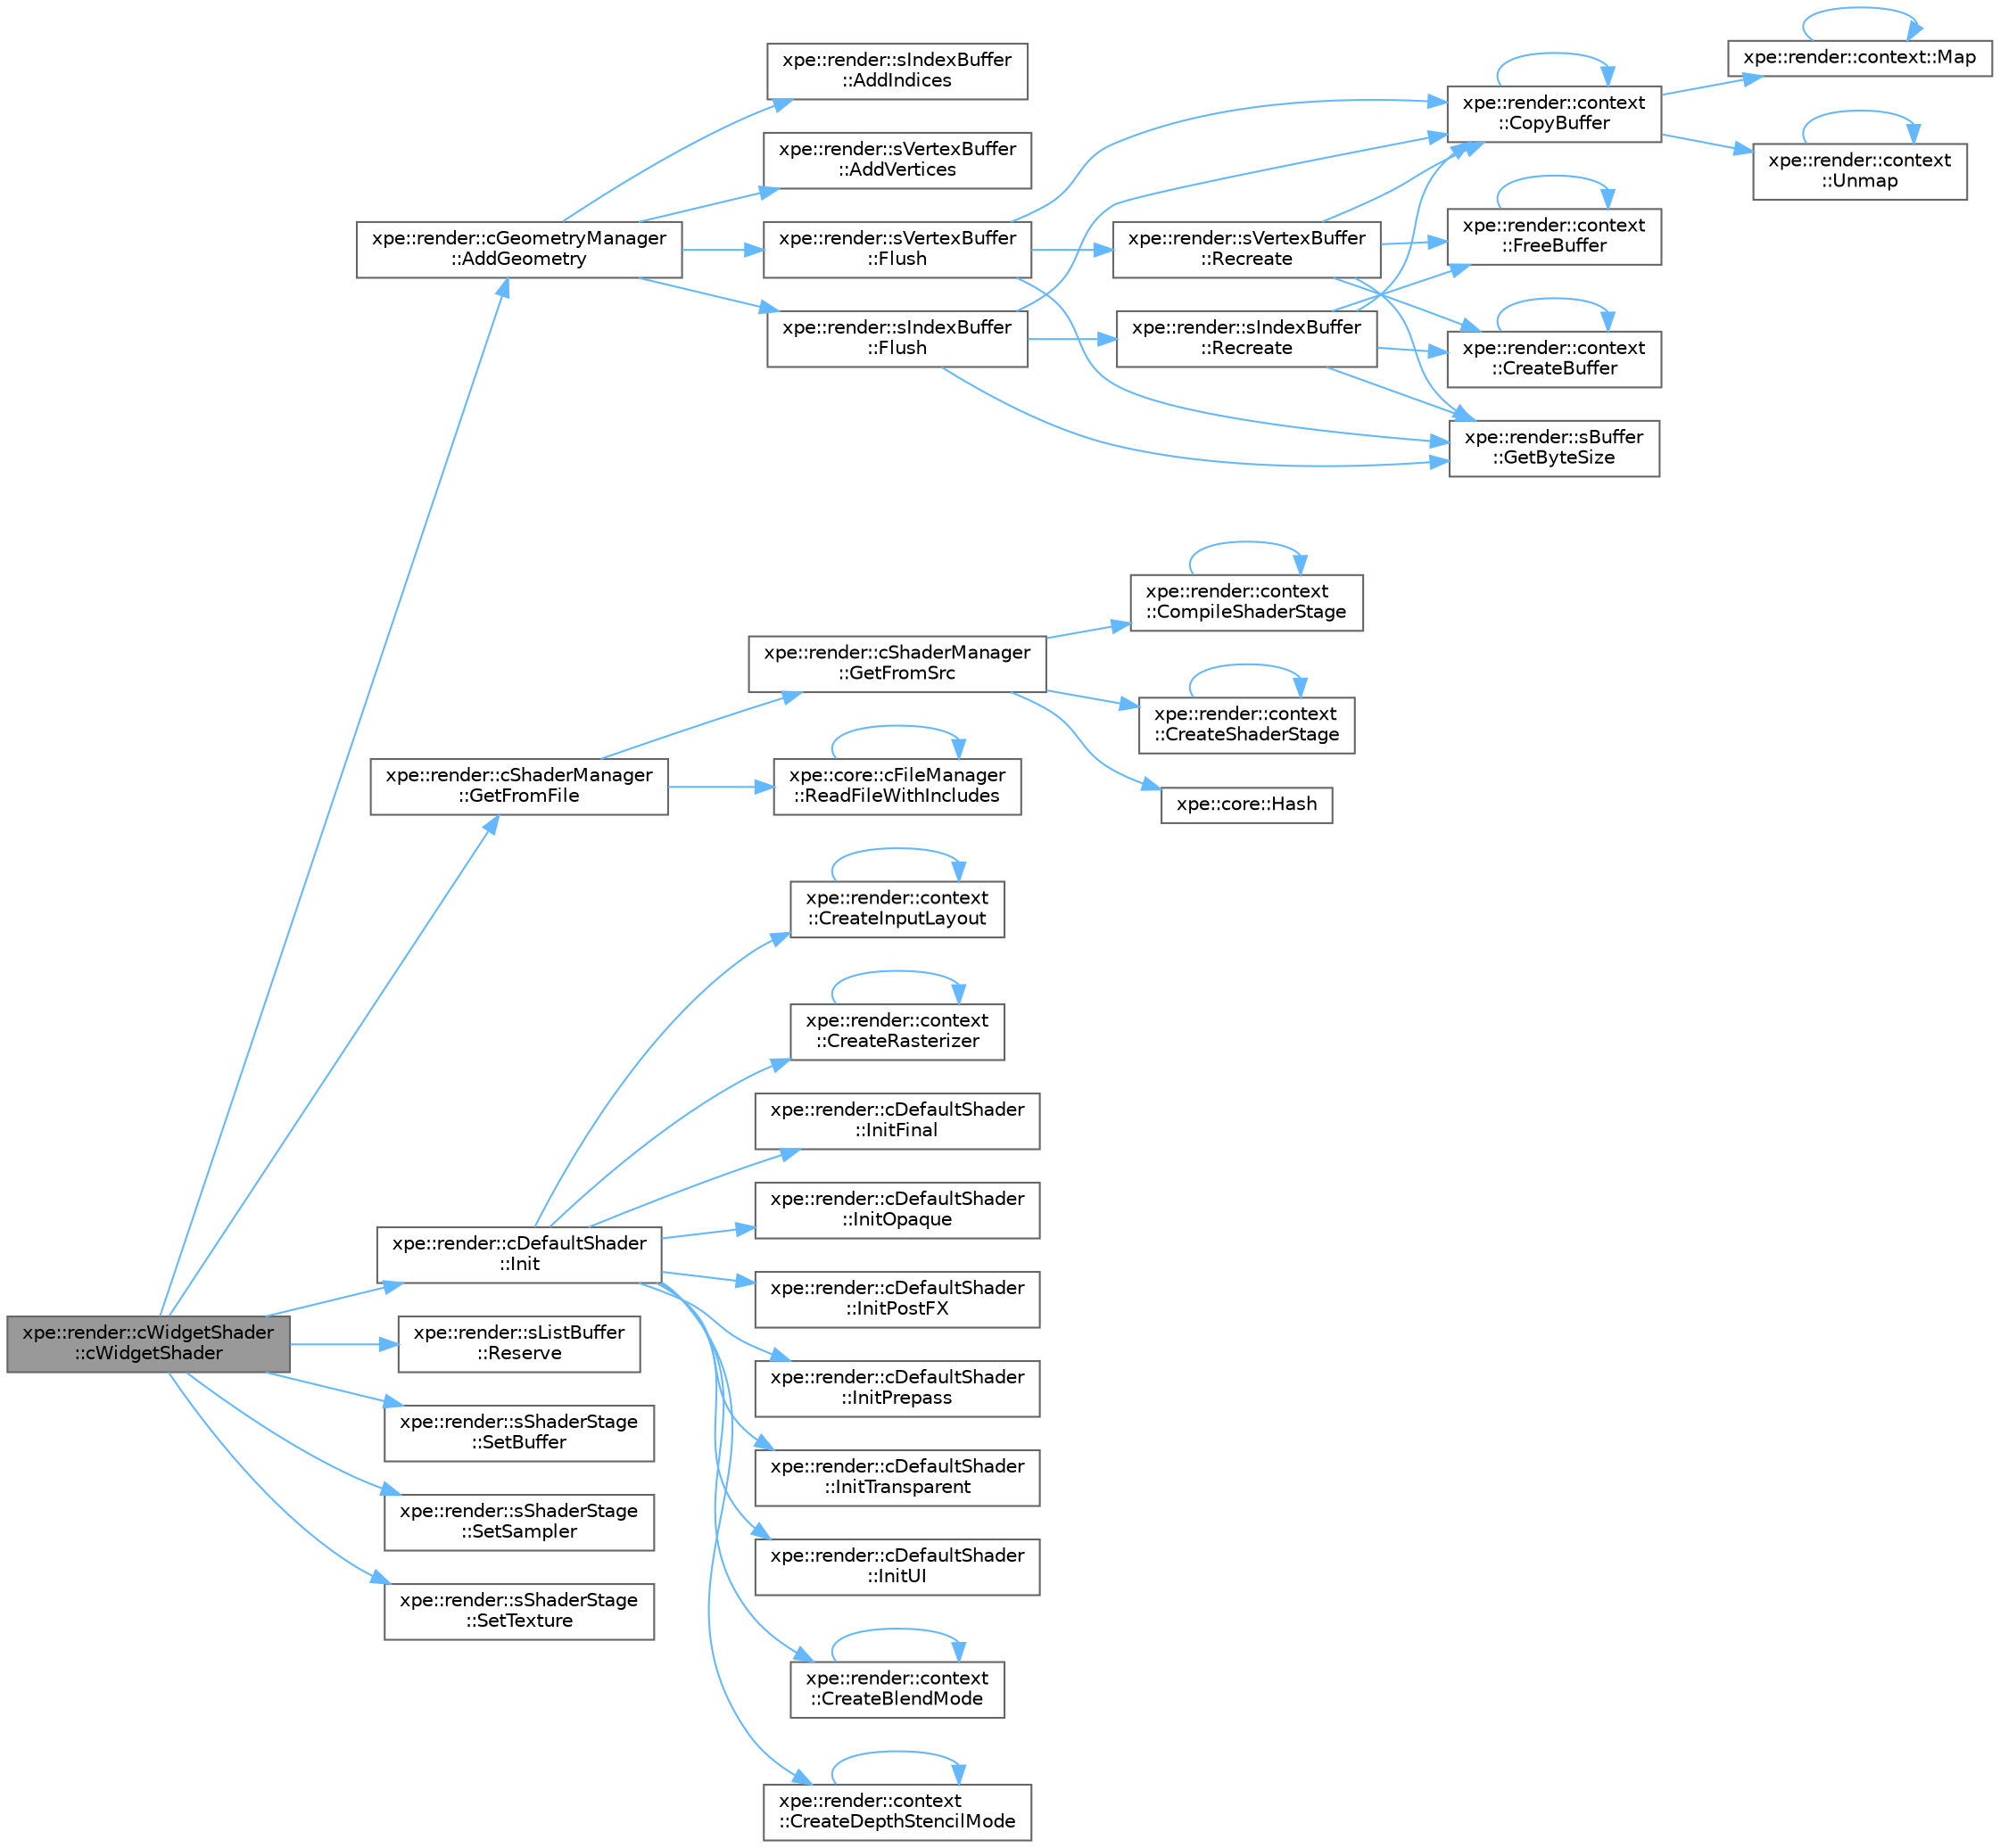 digraph "xpe::render::cWidgetShader::cWidgetShader"
{
 // LATEX_PDF_SIZE
  bgcolor="transparent";
  edge [fontname=Helvetica,fontsize=10,labelfontname=Helvetica,labelfontsize=10];
  node [fontname=Helvetica,fontsize=10,shape=box,height=0.2,width=0.4];
  rankdir="LR";
  Node1 [id="Node000001",label="xpe::render::cWidgetShader\l::cWidgetShader",height=0.2,width=0.4,color="gray40", fillcolor="grey60", style="filled", fontcolor="black",tooltip=" "];
  Node1 -> Node2 [id="edge55_Node000001_Node000002",color="steelblue1",style="solid",tooltip=" "];
  Node2 [id="Node000002",label="xpe::render::cGeometryManager\l::AddGeometry",height=0.2,width=0.4,color="grey40", fillcolor="white", style="filled",URL="$classxpe_1_1render_1_1c_geometry_manager.html#afcab89931d34518de9c76ff962e6a5b9",tooltip=" "];
  Node2 -> Node3 [id="edge56_Node000002_Node000003",color="steelblue1",style="solid",tooltip=" "];
  Node3 [id="Node000003",label="xpe::render::sIndexBuffer\l::AddIndices",height=0.2,width=0.4,color="grey40", fillcolor="white", style="filled",URL="$structxpe_1_1render_1_1s_index_buffer.html#ae66af1dc4e7fdb4e9b68681f840ce088",tooltip=" "];
  Node2 -> Node4 [id="edge57_Node000002_Node000004",color="steelblue1",style="solid",tooltip=" "];
  Node4 [id="Node000004",label="xpe::render::sVertexBuffer\l::AddVertices",height=0.2,width=0.4,color="grey40", fillcolor="white", style="filled",URL="$structxpe_1_1render_1_1s_vertex_buffer.html#a51156ba60b131894740fcda87d91459d",tooltip=" "];
  Node2 -> Node5 [id="edge58_Node000002_Node000005",color="steelblue1",style="solid",tooltip=" "];
  Node5 [id="Node000005",label="xpe::render::sIndexBuffer\l::Flush",height=0.2,width=0.4,color="grey40", fillcolor="white", style="filled",URL="$structxpe_1_1render_1_1s_index_buffer.html#aaa6c6f473ab50ee10652c85dd2bbfdb0",tooltip=" "];
  Node5 -> Node6 [id="edge59_Node000005_Node000006",color="steelblue1",style="solid",tooltip=" "];
  Node6 [id="Node000006",label="xpe::render::context\l::CopyBuffer",height=0.2,width=0.4,color="grey40", fillcolor="white", style="filled",URL="$namespacexpe_1_1render_1_1context.html#a43a3526ddcb06eddda247d1457ae02b3",tooltip=" "];
  Node6 -> Node6 [id="edge60_Node000006_Node000006",color="steelblue1",style="solid",tooltip=" "];
  Node6 -> Node7 [id="edge61_Node000006_Node000007",color="steelblue1",style="solid",tooltip=" "];
  Node7 [id="Node000007",label="xpe::render::context::Map",height=0.2,width=0.4,color="grey40", fillcolor="white", style="filled",URL="$namespacexpe_1_1render_1_1context.html#a4307865df88da4fb54e36f929b6f88a5",tooltip=" "];
  Node7 -> Node7 [id="edge62_Node000007_Node000007",color="steelblue1",style="solid",tooltip=" "];
  Node6 -> Node8 [id="edge63_Node000006_Node000008",color="steelblue1",style="solid",tooltip=" "];
  Node8 [id="Node000008",label="xpe::render::context\l::Unmap",height=0.2,width=0.4,color="grey40", fillcolor="white", style="filled",URL="$namespacexpe_1_1render_1_1context.html#a32b89671df27bd47193c116873b60f3e",tooltip=" "];
  Node8 -> Node8 [id="edge64_Node000008_Node000008",color="steelblue1",style="solid",tooltip=" "];
  Node5 -> Node9 [id="edge65_Node000005_Node000009",color="steelblue1",style="solid",tooltip=" "];
  Node9 [id="Node000009",label="xpe::render::sBuffer\l::GetByteSize",height=0.2,width=0.4,color="grey40", fillcolor="white", style="filled",URL="$structxpe_1_1render_1_1s_buffer.html#a2f14b04e600f8e56b9651a1e8ee32fb9",tooltip=" "];
  Node5 -> Node10 [id="edge66_Node000005_Node000010",color="steelblue1",style="solid",tooltip=" "];
  Node10 [id="Node000010",label="xpe::render::sIndexBuffer\l::Recreate",height=0.2,width=0.4,color="grey40", fillcolor="white", style="filled",URL="$structxpe_1_1render_1_1s_index_buffer.html#a7cc39f24072b907a5b007037b457c3ae",tooltip=" "];
  Node10 -> Node6 [id="edge67_Node000010_Node000006",color="steelblue1",style="solid",tooltip=" "];
  Node10 -> Node11 [id="edge68_Node000010_Node000011",color="steelblue1",style="solid",tooltip=" "];
  Node11 [id="Node000011",label="xpe::render::context\l::CreateBuffer",height=0.2,width=0.4,color="grey40", fillcolor="white", style="filled",URL="$namespacexpe_1_1render_1_1context.html#a55a0590129a19f52e243dc67094efaf5",tooltip=" "];
  Node11 -> Node11 [id="edge69_Node000011_Node000011",color="steelblue1",style="solid",tooltip=" "];
  Node10 -> Node12 [id="edge70_Node000010_Node000012",color="steelblue1",style="solid",tooltip=" "];
  Node12 [id="Node000012",label="xpe::render::context\l::FreeBuffer",height=0.2,width=0.4,color="grey40", fillcolor="white", style="filled",URL="$namespacexpe_1_1render_1_1context.html#aabfe2d29425d231b5bcb38398009e73c",tooltip=" "];
  Node12 -> Node12 [id="edge71_Node000012_Node000012",color="steelblue1",style="solid",tooltip=" "];
  Node10 -> Node9 [id="edge72_Node000010_Node000009",color="steelblue1",style="solid",tooltip=" "];
  Node2 -> Node13 [id="edge73_Node000002_Node000013",color="steelblue1",style="solid",tooltip=" "];
  Node13 [id="Node000013",label="xpe::render::sVertexBuffer\l::Flush",height=0.2,width=0.4,color="grey40", fillcolor="white", style="filled",URL="$structxpe_1_1render_1_1s_vertex_buffer.html#a896c35b36d1987189db78fbca0a81a19",tooltip=" "];
  Node13 -> Node6 [id="edge74_Node000013_Node000006",color="steelblue1",style="solid",tooltip=" "];
  Node13 -> Node9 [id="edge75_Node000013_Node000009",color="steelblue1",style="solid",tooltip=" "];
  Node13 -> Node14 [id="edge76_Node000013_Node000014",color="steelblue1",style="solid",tooltip=" "];
  Node14 [id="Node000014",label="xpe::render::sVertexBuffer\l::Recreate",height=0.2,width=0.4,color="grey40", fillcolor="white", style="filled",URL="$structxpe_1_1render_1_1s_vertex_buffer.html#a1e35d4d007d4707711bd3e42c0d8ae4f",tooltip=" "];
  Node14 -> Node6 [id="edge77_Node000014_Node000006",color="steelblue1",style="solid",tooltip=" "];
  Node14 -> Node11 [id="edge78_Node000014_Node000011",color="steelblue1",style="solid",tooltip=" "];
  Node14 -> Node12 [id="edge79_Node000014_Node000012",color="steelblue1",style="solid",tooltip=" "];
  Node14 -> Node9 [id="edge80_Node000014_Node000009",color="steelblue1",style="solid",tooltip=" "];
  Node1 -> Node15 [id="edge81_Node000001_Node000015",color="steelblue1",style="solid",tooltip=" "];
  Node15 [id="Node000015",label="xpe::render::cShaderManager\l::GetFromFile",height=0.2,width=0.4,color="grey40", fillcolor="white", style="filled",URL="$classxpe_1_1render_1_1c_shader_manager.html#a97a6e32b351d6afb063039f115b55ae7",tooltip=" "];
  Node15 -> Node16 [id="edge82_Node000015_Node000016",color="steelblue1",style="solid",tooltip=" "];
  Node16 [id="Node000016",label="xpe::render::cShaderManager\l::GetFromSrc",height=0.2,width=0.4,color="grey40", fillcolor="white", style="filled",URL="$classxpe_1_1render_1_1c_shader_manager.html#a118920e0723385c43912ddc9ac7441d7",tooltip=" "];
  Node16 -> Node17 [id="edge83_Node000016_Node000017",color="steelblue1",style="solid",tooltip=" "];
  Node17 [id="Node000017",label="xpe::render::context\l::CompileShaderStage",height=0.2,width=0.4,color="grey40", fillcolor="white", style="filled",URL="$namespacexpe_1_1render_1_1context.html#a816f76047d559204c31d48f1d3d443db",tooltip=" "];
  Node17 -> Node17 [id="edge84_Node000017_Node000017",color="steelblue1",style="solid",tooltip=" "];
  Node16 -> Node18 [id="edge85_Node000016_Node000018",color="steelblue1",style="solid",tooltip=" "];
  Node18 [id="Node000018",label="xpe::render::context\l::CreateShaderStage",height=0.2,width=0.4,color="grey40", fillcolor="white", style="filled",URL="$namespacexpe_1_1render_1_1context.html#ac9189ce9a5381facd88c5277f912f364",tooltip=" "];
  Node18 -> Node18 [id="edge86_Node000018_Node000018",color="steelblue1",style="solid",tooltip=" "];
  Node16 -> Node19 [id="edge87_Node000016_Node000019",color="steelblue1",style="solid",tooltip=" "];
  Node19 [id="Node000019",label="xpe::core::Hash",height=0.2,width=0.4,color="grey40", fillcolor="white", style="filled",URL="$namespacexpe_1_1core.html#a21084dba4baabe2a8da4ee568572f6da",tooltip=" "];
  Node15 -> Node20 [id="edge88_Node000015_Node000020",color="steelblue1",style="solid",tooltip=" "];
  Node20 [id="Node000020",label="xpe::core::cFileManager\l::ReadFileWithIncludes",height=0.2,width=0.4,color="grey40", fillcolor="white", style="filled",URL="$classxpe_1_1core_1_1c_file_manager.html#a3026d07fbdb1dc19bc823cf2e474ba7d",tooltip=" "];
  Node20 -> Node20 [id="edge89_Node000020_Node000020",color="steelblue1",style="solid",tooltip=" "];
  Node1 -> Node21 [id="edge90_Node000001_Node000021",color="steelblue1",style="solid",tooltip=" "];
  Node21 [id="Node000021",label="xpe::render::cDefaultShader\l::Init",height=0.2,width=0.4,color="grey40", fillcolor="white", style="filled",URL="$classxpe_1_1render_1_1c_default_shader.html#ab70979a918380ad6b90ac6d020e23e56",tooltip=" "];
  Node21 -> Node22 [id="edge91_Node000021_Node000022",color="steelblue1",style="solid",tooltip=" "];
  Node22 [id="Node000022",label="xpe::render::context\l::CreateBlendMode",height=0.2,width=0.4,color="grey40", fillcolor="white", style="filled",URL="$namespacexpe_1_1render_1_1context.html#a6e395d4437f8c080f645a8437deef74b",tooltip=" "];
  Node22 -> Node22 [id="edge92_Node000022_Node000022",color="steelblue1",style="solid",tooltip=" "];
  Node21 -> Node23 [id="edge93_Node000021_Node000023",color="steelblue1",style="solid",tooltip=" "];
  Node23 [id="Node000023",label="xpe::render::context\l::CreateDepthStencilMode",height=0.2,width=0.4,color="grey40", fillcolor="white", style="filled",URL="$namespacexpe_1_1render_1_1context.html#a43e5278217efb8187a5cb8334b1757b1",tooltip=" "];
  Node23 -> Node23 [id="edge94_Node000023_Node000023",color="steelblue1",style="solid",tooltip=" "];
  Node21 -> Node24 [id="edge95_Node000021_Node000024",color="steelblue1",style="solid",tooltip=" "];
  Node24 [id="Node000024",label="xpe::render::context\l::CreateInputLayout",height=0.2,width=0.4,color="grey40", fillcolor="white", style="filled",URL="$namespacexpe_1_1render_1_1context.html#a8e934d5748d4d33b0280d303edacac7c",tooltip=" "];
  Node24 -> Node24 [id="edge96_Node000024_Node000024",color="steelblue1",style="solid",tooltip=" "];
  Node21 -> Node25 [id="edge97_Node000021_Node000025",color="steelblue1",style="solid",tooltip=" "];
  Node25 [id="Node000025",label="xpe::render::context\l::CreateRasterizer",height=0.2,width=0.4,color="grey40", fillcolor="white", style="filled",URL="$namespacexpe_1_1render_1_1context.html#a2d6162b82c3516e13585717877cdd810",tooltip=" "];
  Node25 -> Node25 [id="edge98_Node000025_Node000025",color="steelblue1",style="solid",tooltip=" "];
  Node21 -> Node26 [id="edge99_Node000021_Node000026",color="steelblue1",style="solid",tooltip=" "];
  Node26 [id="Node000026",label="xpe::render::cDefaultShader\l::InitFinal",height=0.2,width=0.4,color="grey40", fillcolor="white", style="filled",URL="$classxpe_1_1render_1_1c_default_shader.html#a94c9420cc3cee18454c9b0381a0c8303",tooltip=" "];
  Node21 -> Node27 [id="edge100_Node000021_Node000027",color="steelblue1",style="solid",tooltip=" "];
  Node27 [id="Node000027",label="xpe::render::cDefaultShader\l::InitOpaque",height=0.2,width=0.4,color="grey40", fillcolor="white", style="filled",URL="$classxpe_1_1render_1_1c_default_shader.html#a432663a9956bbd6b79fb46b6c5f70b92",tooltip=" "];
  Node21 -> Node28 [id="edge101_Node000021_Node000028",color="steelblue1",style="solid",tooltip=" "];
  Node28 [id="Node000028",label="xpe::render::cDefaultShader\l::InitPostFX",height=0.2,width=0.4,color="grey40", fillcolor="white", style="filled",URL="$classxpe_1_1render_1_1c_default_shader.html#ae7eae67faabb5d18b014aebbf9fef3f5",tooltip=" "];
  Node21 -> Node29 [id="edge102_Node000021_Node000029",color="steelblue1",style="solid",tooltip=" "];
  Node29 [id="Node000029",label="xpe::render::cDefaultShader\l::InitPrepass",height=0.2,width=0.4,color="grey40", fillcolor="white", style="filled",URL="$classxpe_1_1render_1_1c_default_shader.html#a113c277f6a3d283c6ace4e7fda913853",tooltip=" "];
  Node21 -> Node30 [id="edge103_Node000021_Node000030",color="steelblue1",style="solid",tooltip=" "];
  Node30 [id="Node000030",label="xpe::render::cDefaultShader\l::InitTransparent",height=0.2,width=0.4,color="grey40", fillcolor="white", style="filled",URL="$classxpe_1_1render_1_1c_default_shader.html#ad4f9480afbaccfd7f785e564b187c052",tooltip=" "];
  Node21 -> Node31 [id="edge104_Node000021_Node000031",color="steelblue1",style="solid",tooltip=" "];
  Node31 [id="Node000031",label="xpe::render::cDefaultShader\l::InitUI",height=0.2,width=0.4,color="grey40", fillcolor="white", style="filled",URL="$classxpe_1_1render_1_1c_default_shader.html#a5b9b2cb08e062a41083e5df13738f6be",tooltip=" "];
  Node1 -> Node32 [id="edge105_Node000001_Node000032",color="steelblue1",style="solid",tooltip=" "];
  Node32 [id="Node000032",label="xpe::render::sListBuffer\l::Reserve",height=0.2,width=0.4,color="grey40", fillcolor="white", style="filled",URL="$classxpe_1_1render_1_1s_list_buffer.html#a95eba2b8154bc1c8f9150e632e518161",tooltip=" "];
  Node1 -> Node33 [id="edge106_Node000001_Node000033",color="steelblue1",style="solid",tooltip=" "];
  Node33 [id="Node000033",label="xpe::render::sShaderStage\l::SetBuffer",height=0.2,width=0.4,color="grey40", fillcolor="white", style="filled",URL="$structxpe_1_1render_1_1s_shader_stage.html#acf471dfdf127b77268e9bcab19f8a6ba",tooltip=" "];
  Node1 -> Node34 [id="edge107_Node000001_Node000034",color="steelblue1",style="solid",tooltip=" "];
  Node34 [id="Node000034",label="xpe::render::sShaderStage\l::SetSampler",height=0.2,width=0.4,color="grey40", fillcolor="white", style="filled",URL="$structxpe_1_1render_1_1s_shader_stage.html#a93f171a836a5716cd48b332327de8675",tooltip=" "];
  Node1 -> Node35 [id="edge108_Node000001_Node000035",color="steelblue1",style="solid",tooltip=" "];
  Node35 [id="Node000035",label="xpe::render::sShaderStage\l::SetTexture",height=0.2,width=0.4,color="grey40", fillcolor="white", style="filled",URL="$structxpe_1_1render_1_1s_shader_stage.html#a94e63af7ae74675f7fcb248f99dadca8",tooltip=" "];
}
